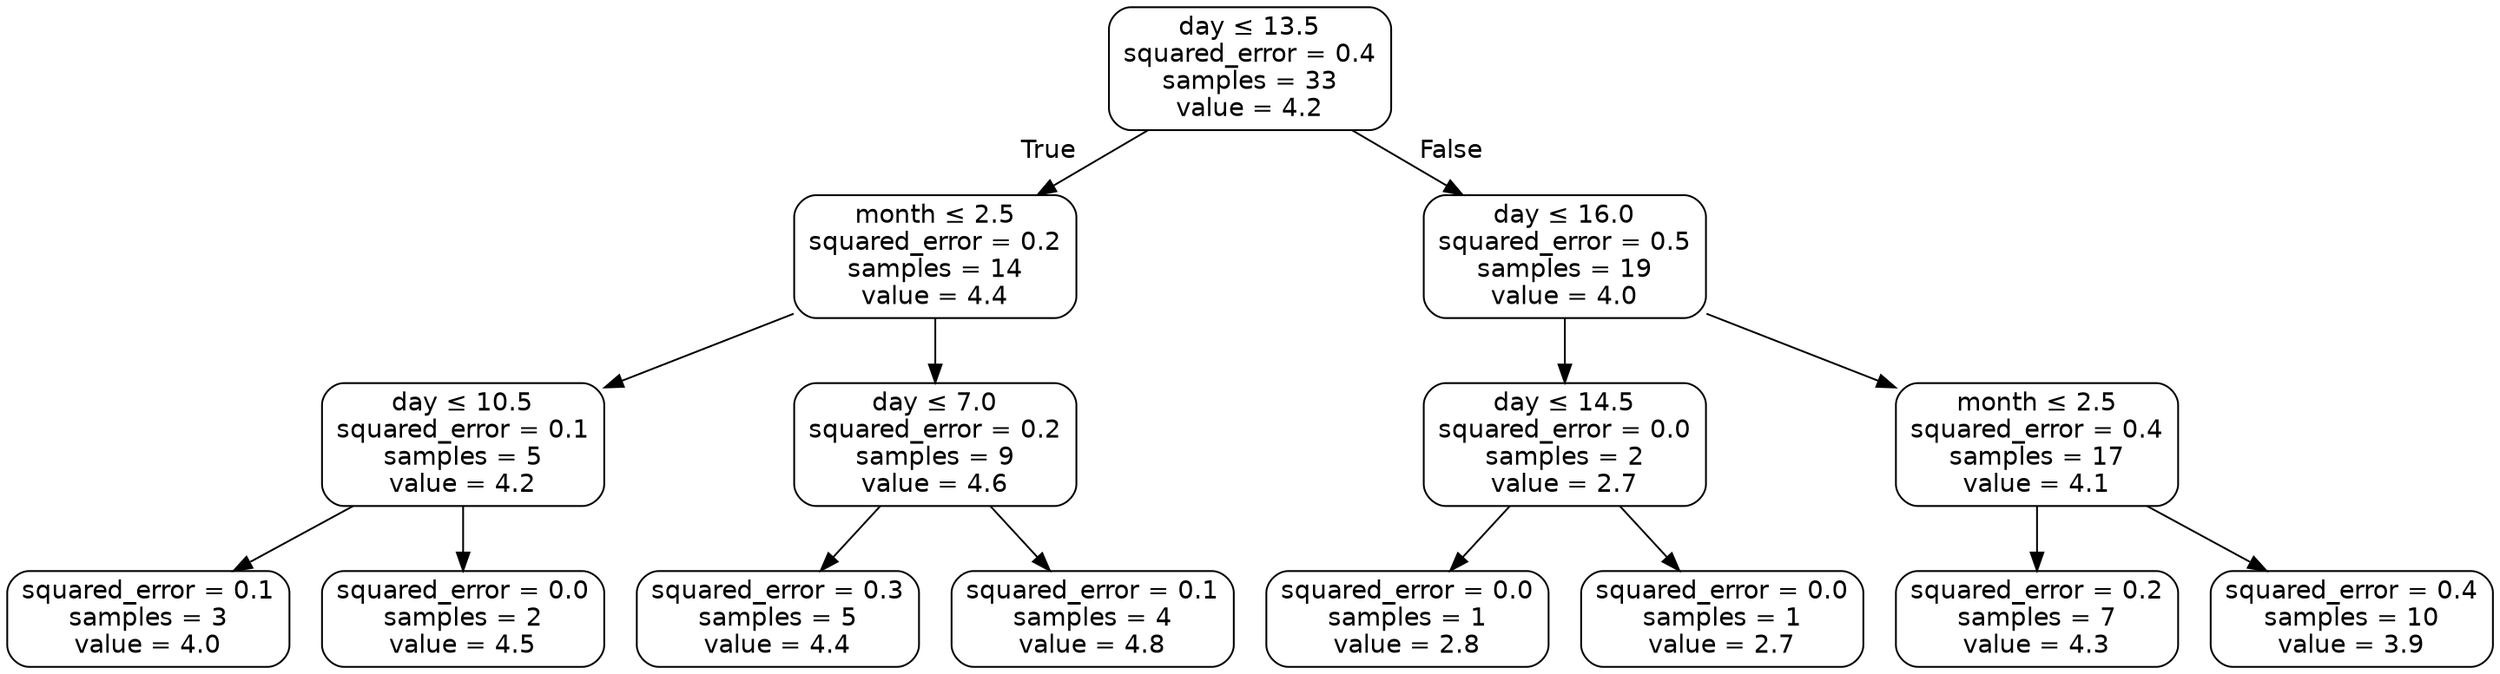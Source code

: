 digraph Tree {
node [shape=box, style="rounded", color="black", fontname="helvetica"] ;
edge [fontname="helvetica"] ;
0 [label=<day &le; 13.5<br/>squared_error = 0.4<br/>samples = 33<br/>value = 4.2>] ;
1 [label=<month &le; 2.5<br/>squared_error = 0.2<br/>samples = 14<br/>value = 4.4>] ;
0 -> 1 [labeldistance=2.5, labelangle=45, headlabel="True"] ;
2 [label=<day &le; 10.5<br/>squared_error = 0.1<br/>samples = 5<br/>value = 4.2>] ;
1 -> 2 ;
3 [label=<squared_error = 0.1<br/>samples = 3<br/>value = 4.0>] ;
2 -> 3 ;
4 [label=<squared_error = 0.0<br/>samples = 2<br/>value = 4.5>] ;
2 -> 4 ;
5 [label=<day &le; 7.0<br/>squared_error = 0.2<br/>samples = 9<br/>value = 4.6>] ;
1 -> 5 ;
6 [label=<squared_error = 0.3<br/>samples = 5<br/>value = 4.4>] ;
5 -> 6 ;
7 [label=<squared_error = 0.1<br/>samples = 4<br/>value = 4.8>] ;
5 -> 7 ;
8 [label=<day &le; 16.0<br/>squared_error = 0.5<br/>samples = 19<br/>value = 4.0>] ;
0 -> 8 [labeldistance=2.5, labelangle=-45, headlabel="False"] ;
9 [label=<day &le; 14.5<br/>squared_error = 0.0<br/>samples = 2<br/>value = 2.7>] ;
8 -> 9 ;
10 [label=<squared_error = 0.0<br/>samples = 1<br/>value = 2.8>] ;
9 -> 10 ;
11 [label=<squared_error = 0.0<br/>samples = 1<br/>value = 2.7>] ;
9 -> 11 ;
12 [label=<month &le; 2.5<br/>squared_error = 0.4<br/>samples = 17<br/>value = 4.1>] ;
8 -> 12 ;
13 [label=<squared_error = 0.2<br/>samples = 7<br/>value = 4.3>] ;
12 -> 13 ;
14 [label=<squared_error = 0.4<br/>samples = 10<br/>value = 3.9>] ;
12 -> 14 ;
}